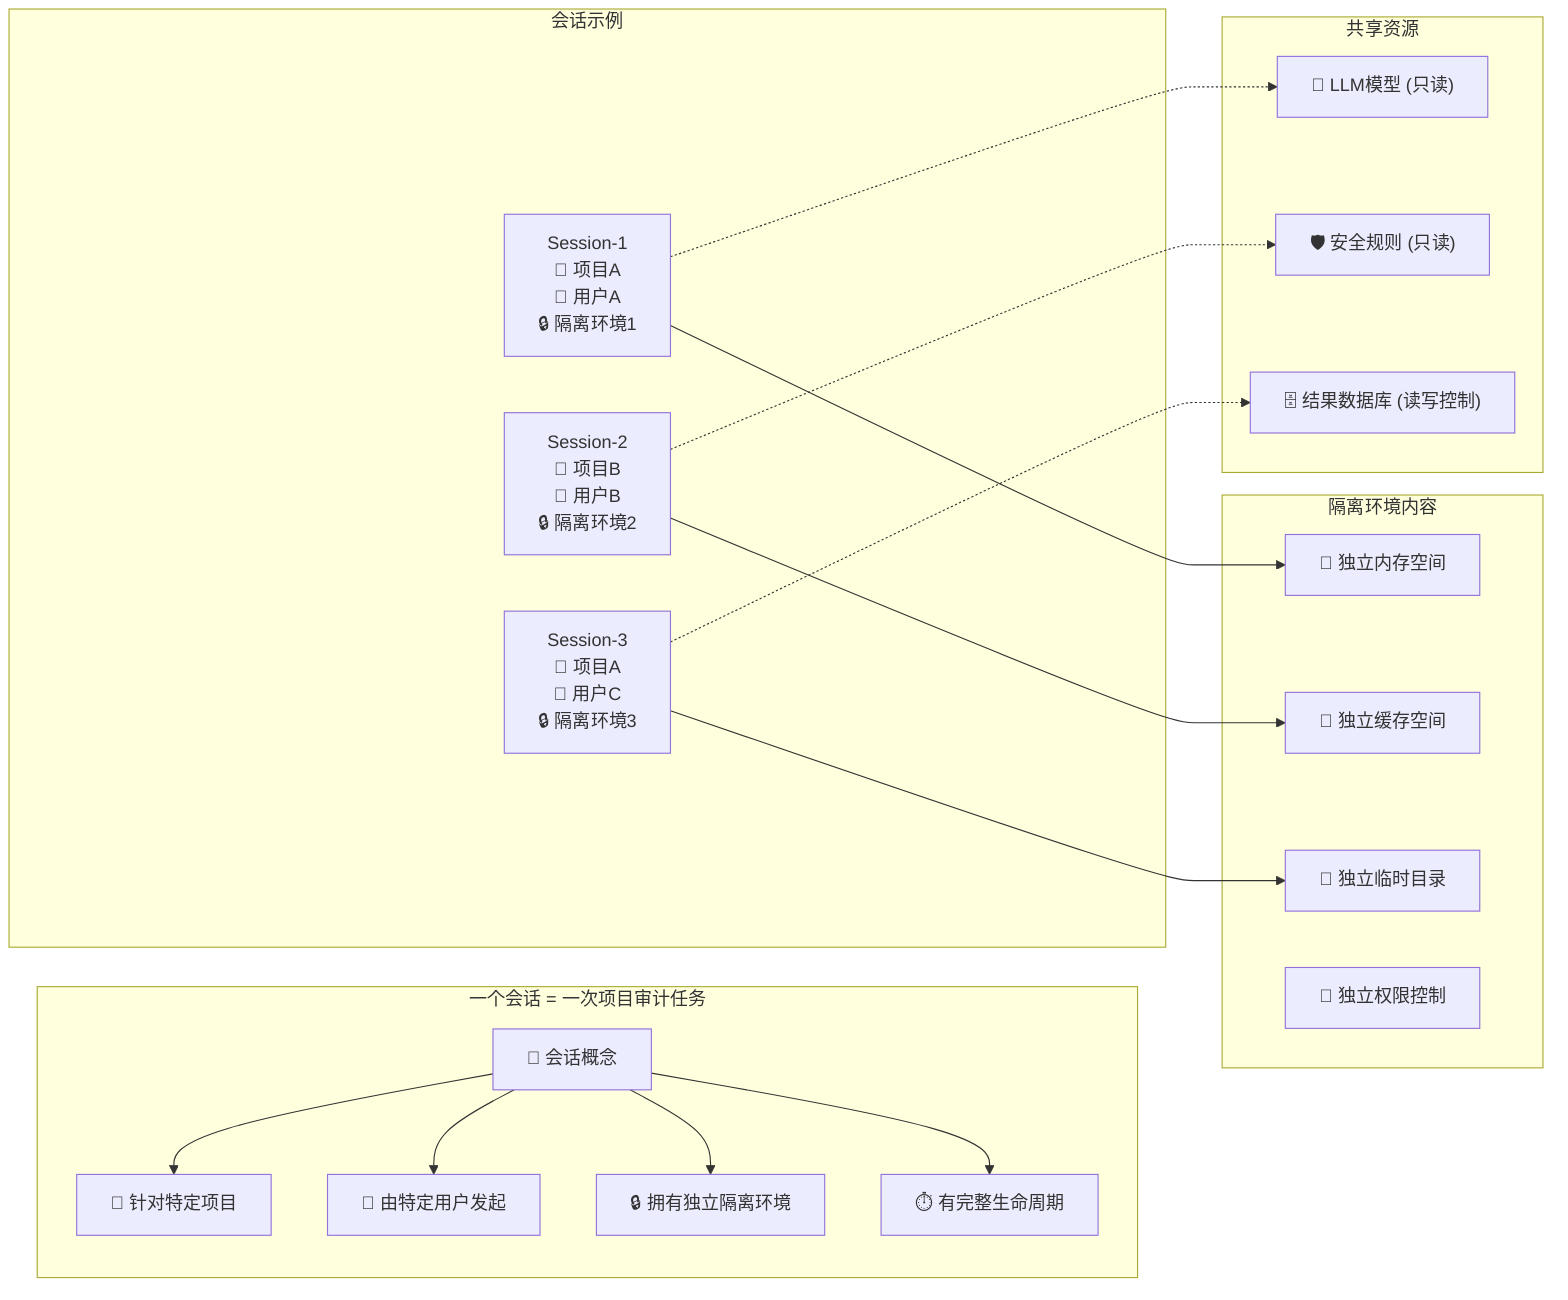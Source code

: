 graph LR
    subgraph "一个会话 = 一次项目审计任务"
        direction TB
        A["🎯 会话概念"]
        A --> B["📂 针对特定项目"]
        A --> C["👤 由特定用户发起"]
        A --> D["🔒 拥有独立隔离环境"]
        A --> E["⏱️ 有完整生命周期"]
    end
    
    subgraph "会话示例"
        direction TB
        S1["Session-1<br/>📂 项目A<br/>👤 用户A<br/>🔒 隔离环境1"]
        S2["Session-2<br/>📂 项目B<br/>👤 用户B<br/>🔒 隔离环境2"]
        S3["Session-3<br/>📂 项目A<br/>👤 用户C<br/>🔒 隔离环境3"]
    end
    
    subgraph "隔离环境内容"
        direction TB
        I1["🧠 独立内存空间"]
        I2["💾 独立缓存空间"]
        I3["📁 独立临时目录"]
        I4["🔐 独立权限控制"]
    end
    
    subgraph "共享资源"
        direction TB
        R1["🤖 LLM模型 (只读)"]
        R2["🛡️ 安全规则 (只读)"]
        R3["🗄️ 结果数据库 (读写控制)"]
    end
    
    S1 --> I1
    S2 --> I2
    S3 --> I3
    
    S1 -.-> R1
    S2 -.-> R2
    S3 -.-> R3